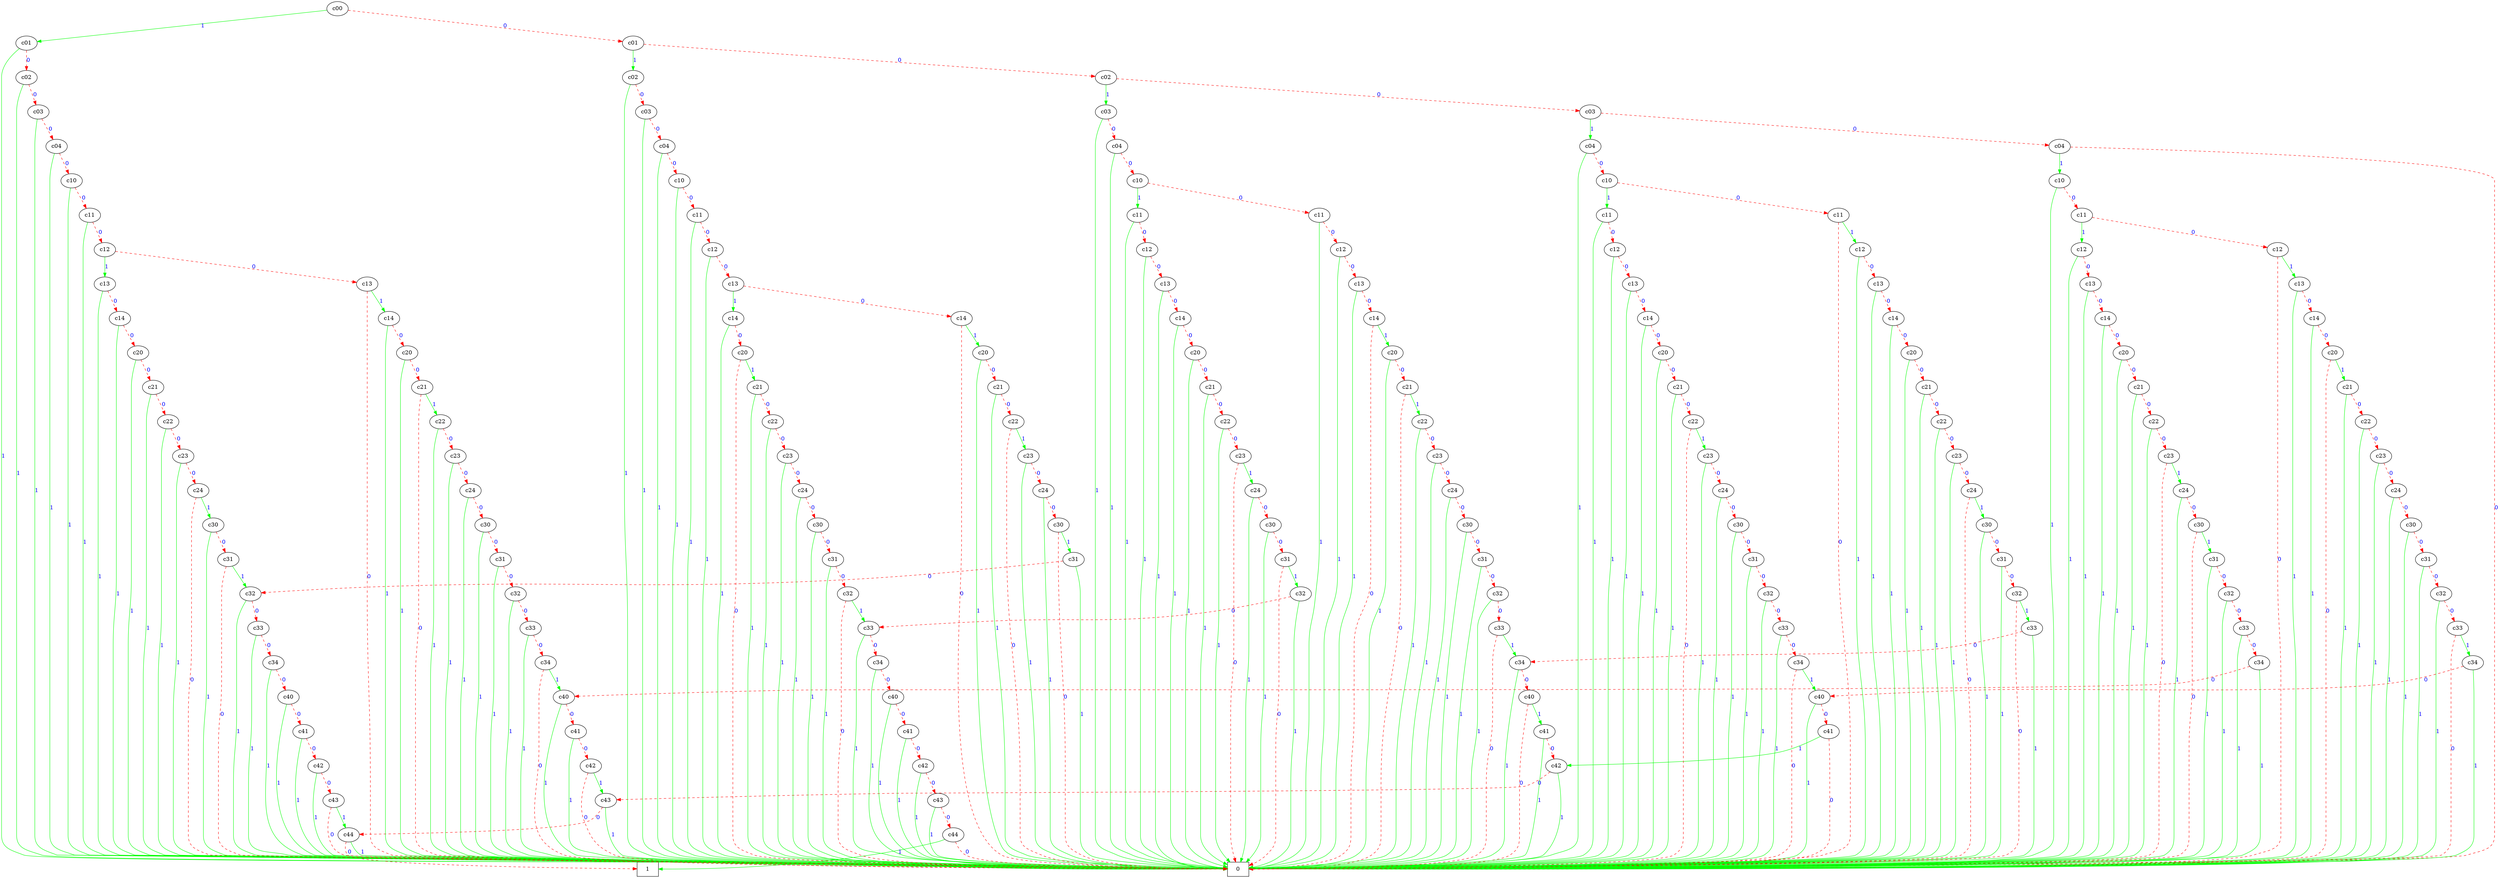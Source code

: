 digraph G {
c00_168 [label="c00"]
c00_168 -> c01_167 [color=Green, label=1, fontcolor=Blue]
c00_168 -> c01_139 [color=Red, style=dashed, label=0, fontcolor=Blue]
c01_139 [label="c01"]
c01_139 -> c02_138 [color=Green, label=1, fontcolor=Blue]
c01_139 -> c02_107 [color=Red, style=dashed, label=0, fontcolor=Blue]
c02_107 [label="c02"]
c02_107 -> c03_106 [color=Green, label=1, fontcolor=Blue]
c02_107 -> c03_71 [color=Red, style=dashed, label=0, fontcolor=Blue]
c03_71 [label="c03"]
c03_71 -> c04_70 [color=Green, label=1, fontcolor=Blue]
c03_71 -> c04_38 [color=Red, style=dashed, label=0, fontcolor=Blue]
c04_38 [label="c04"]
c04_38 -> c10_37 [color=Green, label=1, fontcolor=Blue]
c04_38 -> 0 [color=Red, style=dashed, label=0, fontcolor=Blue]
0 [shape=box]
c10_37 [label="c10"]
c10_37 -> 0 [color=Green, label=1, fontcolor=Blue]
c10_37 -> c11_36 [color=Red, style=dashed, label=0, fontcolor=Blue]
c11_36 [label="c11"]
c11_36 -> c12_35 [color=Green, label=1, fontcolor=Blue]
c11_36 -> c12_19 [color=Red, style=dashed, label=0, fontcolor=Blue]
c12_19 [label="c12"]
c12_19 -> c13_18 [color=Green, label=1, fontcolor=Blue]
c12_19 -> 0 [color=Red, style=dashed, label=0, fontcolor=Blue]
c13_18 [label="c13"]
c13_18 -> 0 [color=Green, label=1, fontcolor=Blue]
c13_18 -> c14_17 [color=Red, style=dashed, label=0, fontcolor=Blue]
c14_17 [label="c14"]
c14_17 -> 0 [color=Green, label=1, fontcolor=Blue]
c14_17 -> c20_16 [color=Red, style=dashed, label=0, fontcolor=Blue]
c20_16 [label="c20"]
c20_16 -> c21_15 [color=Green, label=1, fontcolor=Blue]
c20_16 -> 0 [color=Red, style=dashed, label=0, fontcolor=Blue]
c21_15 [label="c21"]
c21_15 -> 0 [color=Green, label=1, fontcolor=Blue]
c21_15 -> c22_14 [color=Red, style=dashed, label=0, fontcolor=Blue]
c22_14 [label="c22"]
c22_14 -> 0 [color=Green, label=1, fontcolor=Blue]
c22_14 -> c23_13 [color=Red, style=dashed, label=0, fontcolor=Blue]
c23_13 [label="c23"]
c23_13 -> 0 [color=Green, label=1, fontcolor=Blue]
c23_13 -> c24_12 [color=Red, style=dashed, label=0, fontcolor=Blue]
c24_12 [label="c24"]
c24_12 -> 0 [color=Green, label=1, fontcolor=Blue]
c24_12 -> c30_11 [color=Red, style=dashed, label=0, fontcolor=Blue]
c30_11 [label="c30"]
c30_11 -> 0 [color=Green, label=1, fontcolor=Blue]
c30_11 -> c31_10 [color=Red, style=dashed, label=0, fontcolor=Blue]
c31_10 [label="c31"]
c31_10 -> 0 [color=Green, label=1, fontcolor=Blue]
c31_10 -> c32_9 [color=Red, style=dashed, label=0, fontcolor=Blue]
c32_9 [label="c32"]
c32_9 -> 0 [color=Green, label=1, fontcolor=Blue]
c32_9 -> c33_8 [color=Red, style=dashed, label=0, fontcolor=Blue]
c33_8 [label="c33"]
c33_8 -> c34_7 [color=Green, label=1, fontcolor=Blue]
c33_8 -> 0 [color=Red, style=dashed, label=0, fontcolor=Blue]
c34_7 [label="c34"]
c34_7 -> 0 [color=Green, label=1, fontcolor=Blue]
c34_7 -> c40_6 [color=Red, style=dashed, label=0, fontcolor=Blue]
c40_6 [label="c40"]
c40_6 -> 0 [color=Green, label=1, fontcolor=Blue]
c40_6 -> c41_5 [color=Red, style=dashed, label=0, fontcolor=Blue]
c41_5 [label="c41"]
c41_5 -> c42_4 [color=Green, label=1, fontcolor=Blue]
c41_5 -> 0 [color=Red, style=dashed, label=0, fontcolor=Blue]
c42_4 [label="c42"]
c42_4 -> 0 [color=Green, label=1, fontcolor=Blue]
c42_4 -> c43_3 [color=Red, style=dashed, label=0, fontcolor=Blue]
c43_3 [label="c43"]
c43_3 -> 0 [color=Green, label=1, fontcolor=Blue]
c43_3 -> c44_2 [color=Red, style=dashed, label=0, fontcolor=Blue]
c44_2 [label="c44"]
c44_2 -> 0 [color=Green, label=1, fontcolor=Blue]
c44_2 -> 1 [color=Red, style=dashed, label=0, fontcolor=Blue]
1 [shape=box]
c12_35 [label="c12"]
c12_35 -> 0 [color=Green, label=1, fontcolor=Blue]
c12_35 -> c13_34 [color=Red, style=dashed, label=0, fontcolor=Blue]
c13_34 [label="c13"]
c13_34 -> 0 [color=Green, label=1, fontcolor=Blue]
c13_34 -> c14_33 [color=Red, style=dashed, label=0, fontcolor=Blue]
c14_33 [label="c14"]
c14_33 -> 0 [color=Green, label=1, fontcolor=Blue]
c14_33 -> c20_32 [color=Red, style=dashed, label=0, fontcolor=Blue]
c20_32 [label="c20"]
c20_32 -> 0 [color=Green, label=1, fontcolor=Blue]
c20_32 -> c21_31 [color=Red, style=dashed, label=0, fontcolor=Blue]
c21_31 [label="c21"]
c21_31 -> 0 [color=Green, label=1, fontcolor=Blue]
c21_31 -> c22_30 [color=Red, style=dashed, label=0, fontcolor=Blue]
c22_30 [label="c22"]
c22_30 -> 0 [color=Green, label=1, fontcolor=Blue]
c22_30 -> c23_29 [color=Red, style=dashed, label=0, fontcolor=Blue]
c23_29 [label="c23"]
c23_29 -> c24_28 [color=Green, label=1, fontcolor=Blue]
c23_29 -> 0 [color=Red, style=dashed, label=0, fontcolor=Blue]
c24_28 [label="c24"]
c24_28 -> 0 [color=Green, label=1, fontcolor=Blue]
c24_28 -> c30_27 [color=Red, style=dashed, label=0, fontcolor=Blue]
c30_27 [label="c30"]
c30_27 -> c31_26 [color=Green, label=1, fontcolor=Blue]
c30_27 -> 0 [color=Red, style=dashed, label=0, fontcolor=Blue]
c31_26 [label="c31"]
c31_26 -> 0 [color=Green, label=1, fontcolor=Blue]
c31_26 -> c32_25 [color=Red, style=dashed, label=0, fontcolor=Blue]
c32_25 [label="c32"]
c32_25 -> 0 [color=Green, label=1, fontcolor=Blue]
c32_25 -> c33_24 [color=Red, style=dashed, label=0, fontcolor=Blue]
c33_24 [label="c33"]
c33_24 -> 0 [color=Green, label=1, fontcolor=Blue]
c33_24 -> c34_23 [color=Red, style=dashed, label=0, fontcolor=Blue]
c34_23 [label="c34"]
c34_23 -> 0 [color=Green, label=1, fontcolor=Blue]
c34_23 -> c40_22 [color=Red, style=dashed, label=0, fontcolor=Blue]
c40_22 [label="c40"]
c40_22 -> 0 [color=Green, label=1, fontcolor=Blue]
c40_22 -> c41_21 [color=Red, style=dashed, label=0, fontcolor=Blue]
c41_21 [label="c41"]
c41_21 -> 0 [color=Green, label=1, fontcolor=Blue]
c41_21 -> c42_20 [color=Red, style=dashed, label=0, fontcolor=Blue]
c42_20 [label="c42"]
c42_20 -> c43_3 [color=Green, label=1, fontcolor=Blue]
c42_20 -> 0 [color=Red, style=dashed, label=0, fontcolor=Blue]
c04_70 [label="c04"]
c04_70 -> 0 [color=Green, label=1, fontcolor=Blue]
c04_70 -> c10_69 [color=Red, style=dashed, label=0, fontcolor=Blue]
c10_69 [label="c10"]
c10_69 -> c11_68 [color=Green, label=1, fontcolor=Blue]
c10_69 -> c11_54 [color=Red, style=dashed, label=0, fontcolor=Blue]
c11_54 [label="c11"]
c11_54 -> c12_53 [color=Green, label=1, fontcolor=Blue]
c11_54 -> 0 [color=Red, style=dashed, label=0, fontcolor=Blue]
c12_53 [label="c12"]
c12_53 -> 0 [color=Green, label=1, fontcolor=Blue]
c12_53 -> c13_52 [color=Red, style=dashed, label=0, fontcolor=Blue]
c13_52 [label="c13"]
c13_52 -> 0 [color=Green, label=1, fontcolor=Blue]
c13_52 -> c14_51 [color=Red, style=dashed, label=0, fontcolor=Blue]
c14_51 [label="c14"]
c14_51 -> 0 [color=Green, label=1, fontcolor=Blue]
c14_51 -> c20_50 [color=Red, style=dashed, label=0, fontcolor=Blue]
c20_50 [label="c20"]
c20_50 -> 0 [color=Green, label=1, fontcolor=Blue]
c20_50 -> c21_49 [color=Red, style=dashed, label=0, fontcolor=Blue]
c21_49 [label="c21"]
c21_49 -> 0 [color=Green, label=1, fontcolor=Blue]
c21_49 -> c22_48 [color=Red, style=dashed, label=0, fontcolor=Blue]
c22_48 [label="c22"]
c22_48 -> 0 [color=Green, label=1, fontcolor=Blue]
c22_48 -> c23_47 [color=Red, style=dashed, label=0, fontcolor=Blue]
c23_47 [label="c23"]
c23_47 -> 0 [color=Green, label=1, fontcolor=Blue]
c23_47 -> c24_46 [color=Red, style=dashed, label=0, fontcolor=Blue]
c24_46 [label="c24"]
c24_46 -> c30_45 [color=Green, label=1, fontcolor=Blue]
c24_46 -> 0 [color=Red, style=dashed, label=0, fontcolor=Blue]
c30_45 [label="c30"]
c30_45 -> 0 [color=Green, label=1, fontcolor=Blue]
c30_45 -> c31_44 [color=Red, style=dashed, label=0, fontcolor=Blue]
c31_44 [label="c31"]
c31_44 -> 0 [color=Green, label=1, fontcolor=Blue]
c31_44 -> c32_43 [color=Red, style=dashed, label=0, fontcolor=Blue]
c32_43 [label="c32"]
c32_43 -> c33_42 [color=Green, label=1, fontcolor=Blue]
c32_43 -> 0 [color=Red, style=dashed, label=0, fontcolor=Blue]
c33_42 [label="c33"]
c33_42 -> 0 [color=Green, label=1, fontcolor=Blue]
c33_42 -> c34_41 [color=Red, style=dashed, label=0, fontcolor=Blue]
c34_41 [label="c34"]
c34_41 -> 0 [color=Green, label=1, fontcolor=Blue]
c34_41 -> c40_40 [color=Red, style=dashed, label=0, fontcolor=Blue]
c40_40 [label="c40"]
c40_40 -> c41_39 [color=Green, label=1, fontcolor=Blue]
c40_40 -> 0 [color=Red, style=dashed, label=0, fontcolor=Blue]
c41_39 [label="c41"]
c41_39 -> 0 [color=Green, label=1, fontcolor=Blue]
c41_39 -> c42_4 [color=Red, style=dashed, label=0, fontcolor=Blue]
c11_68 [label="c11"]
c11_68 -> 0 [color=Green, label=1, fontcolor=Blue]
c11_68 -> c12_67 [color=Red, style=dashed, label=0, fontcolor=Blue]
c12_67 [label="c12"]
c12_67 -> 0 [color=Green, label=1, fontcolor=Blue]
c12_67 -> c13_66 [color=Red, style=dashed, label=0, fontcolor=Blue]
c13_66 [label="c13"]
c13_66 -> 0 [color=Green, label=1, fontcolor=Blue]
c13_66 -> c14_65 [color=Red, style=dashed, label=0, fontcolor=Blue]
c14_65 [label="c14"]
c14_65 -> 0 [color=Green, label=1, fontcolor=Blue]
c14_65 -> c20_64 [color=Red, style=dashed, label=0, fontcolor=Blue]
c20_64 [label="c20"]
c20_64 -> 0 [color=Green, label=1, fontcolor=Blue]
c20_64 -> c21_63 [color=Red, style=dashed, label=0, fontcolor=Blue]
c21_63 [label="c21"]
c21_63 -> 0 [color=Green, label=1, fontcolor=Blue]
c21_63 -> c22_62 [color=Red, style=dashed, label=0, fontcolor=Blue]
c22_62 [label="c22"]
c22_62 -> c23_61 [color=Green, label=1, fontcolor=Blue]
c22_62 -> 0 [color=Red, style=dashed, label=0, fontcolor=Blue]
c23_61 [label="c23"]
c23_61 -> 0 [color=Green, label=1, fontcolor=Blue]
c23_61 -> c24_60 [color=Red, style=dashed, label=0, fontcolor=Blue]
c24_60 [label="c24"]
c24_60 -> 0 [color=Green, label=1, fontcolor=Blue]
c24_60 -> c30_59 [color=Red, style=dashed, label=0, fontcolor=Blue]
c30_59 [label="c30"]
c30_59 -> 0 [color=Green, label=1, fontcolor=Blue]
c30_59 -> c31_58 [color=Red, style=dashed, label=0, fontcolor=Blue]
c31_58 [label="c31"]
c31_58 -> 0 [color=Green, label=1, fontcolor=Blue]
c31_58 -> c32_57 [color=Red, style=dashed, label=0, fontcolor=Blue]
c32_57 [label="c32"]
c32_57 -> 0 [color=Green, label=1, fontcolor=Blue]
c32_57 -> c33_56 [color=Red, style=dashed, label=0, fontcolor=Blue]
c33_56 [label="c33"]
c33_56 -> 0 [color=Green, label=1, fontcolor=Blue]
c33_56 -> c34_55 [color=Red, style=dashed, label=0, fontcolor=Blue]
c34_55 [label="c34"]
c34_55 -> c40_6 [color=Green, label=1, fontcolor=Blue]
c34_55 -> 0 [color=Red, style=dashed, label=0, fontcolor=Blue]
c03_106 [label="c03"]
c03_106 -> 0 [color=Green, label=1, fontcolor=Blue]
c03_106 -> c04_105 [color=Red, style=dashed, label=0, fontcolor=Blue]
c04_105 [label="c04"]
c04_105 -> 0 [color=Green, label=1, fontcolor=Blue]
c04_105 -> c10_104 [color=Red, style=dashed, label=0, fontcolor=Blue]
c10_104 [label="c10"]
c10_104 -> c11_103 [color=Green, label=1, fontcolor=Blue]
c10_104 -> c11_84 [color=Red, style=dashed, label=0, fontcolor=Blue]
c11_84 [label="c11"]
c11_84 -> 0 [color=Green, label=1, fontcolor=Blue]
c11_84 -> c12_83 [color=Red, style=dashed, label=0, fontcolor=Blue]
c12_83 [label="c12"]
c12_83 -> 0 [color=Green, label=1, fontcolor=Blue]
c12_83 -> c13_82 [color=Red, style=dashed, label=0, fontcolor=Blue]
c13_82 [label="c13"]
c13_82 -> 0 [color=Green, label=1, fontcolor=Blue]
c13_82 -> c14_81 [color=Red, style=dashed, label=0, fontcolor=Blue]
c14_81 [label="c14"]
c14_81 -> c20_80 [color=Green, label=1, fontcolor=Blue]
c14_81 -> 0 [color=Red, style=dashed, label=0, fontcolor=Blue]
c20_80 [label="c20"]
c20_80 -> 0 [color=Green, label=1, fontcolor=Blue]
c20_80 -> c21_79 [color=Red, style=dashed, label=0, fontcolor=Blue]
c21_79 [label="c21"]
c21_79 -> c22_78 [color=Green, label=1, fontcolor=Blue]
c21_79 -> 0 [color=Red, style=dashed, label=0, fontcolor=Blue]
c22_78 [label="c22"]
c22_78 -> 0 [color=Green, label=1, fontcolor=Blue]
c22_78 -> c23_77 [color=Red, style=dashed, label=0, fontcolor=Blue]
c23_77 [label="c23"]
c23_77 -> 0 [color=Green, label=1, fontcolor=Blue]
c23_77 -> c24_76 [color=Red, style=dashed, label=0, fontcolor=Blue]
c24_76 [label="c24"]
c24_76 -> 0 [color=Green, label=1, fontcolor=Blue]
c24_76 -> c30_75 [color=Red, style=dashed, label=0, fontcolor=Blue]
c30_75 [label="c30"]
c30_75 -> 0 [color=Green, label=1, fontcolor=Blue]
c30_75 -> c31_74 [color=Red, style=dashed, label=0, fontcolor=Blue]
c31_74 [label="c31"]
c31_74 -> 0 [color=Green, label=1, fontcolor=Blue]
c31_74 -> c32_73 [color=Red, style=dashed, label=0, fontcolor=Blue]
c32_73 [label="c32"]
c32_73 -> 0 [color=Green, label=1, fontcolor=Blue]
c32_73 -> c33_72 [color=Red, style=dashed, label=0, fontcolor=Blue]
c33_72 [label="c33"]
c33_72 -> c34_41 [color=Green, label=1, fontcolor=Blue]
c33_72 -> 0 [color=Red, style=dashed, label=0, fontcolor=Blue]
c11_103 [label="c11"]
c11_103 -> 0 [color=Green, label=1, fontcolor=Blue]
c11_103 -> c12_102 [color=Red, style=dashed, label=0, fontcolor=Blue]
c12_102 [label="c12"]
c12_102 -> 0 [color=Green, label=1, fontcolor=Blue]
c12_102 -> c13_101 [color=Red, style=dashed, label=0, fontcolor=Blue]
c13_101 [label="c13"]
c13_101 -> 0 [color=Green, label=1, fontcolor=Blue]
c13_101 -> c14_100 [color=Red, style=dashed, label=0, fontcolor=Blue]
c14_100 [label="c14"]
c14_100 -> 0 [color=Green, label=1, fontcolor=Blue]
c14_100 -> c20_99 [color=Red, style=dashed, label=0, fontcolor=Blue]
c20_99 [label="c20"]
c20_99 -> 0 [color=Green, label=1, fontcolor=Blue]
c20_99 -> c21_98 [color=Red, style=dashed, label=0, fontcolor=Blue]
c21_98 [label="c21"]
c21_98 -> 0 [color=Green, label=1, fontcolor=Blue]
c21_98 -> c22_97 [color=Red, style=dashed, label=0, fontcolor=Blue]
c22_97 [label="c22"]
c22_97 -> 0 [color=Green, label=1, fontcolor=Blue]
c22_97 -> c23_96 [color=Red, style=dashed, label=0, fontcolor=Blue]
c23_96 [label="c23"]
c23_96 -> c24_95 [color=Green, label=1, fontcolor=Blue]
c23_96 -> 0 [color=Red, style=dashed, label=0, fontcolor=Blue]
c24_95 [label="c24"]
c24_95 -> 0 [color=Green, label=1, fontcolor=Blue]
c24_95 -> c30_94 [color=Red, style=dashed, label=0, fontcolor=Blue]
c30_94 [label="c30"]
c30_94 -> 0 [color=Green, label=1, fontcolor=Blue]
c30_94 -> c31_93 [color=Red, style=dashed, label=0, fontcolor=Blue]
c31_93 [label="c31"]
c31_93 -> c32_92 [color=Green, label=1, fontcolor=Blue]
c31_93 -> 0 [color=Red, style=dashed, label=0, fontcolor=Blue]
c32_92 [label="c32"]
c32_92 -> 0 [color=Green, label=1, fontcolor=Blue]
c32_92 -> c33_91 [color=Red, style=dashed, label=0, fontcolor=Blue]
c33_91 [label="c33"]
c33_91 -> 0 [color=Green, label=1, fontcolor=Blue]
c33_91 -> c34_90 [color=Red, style=dashed, label=0, fontcolor=Blue]
c34_90 [label="c34"]
c34_90 -> 0 [color=Green, label=1, fontcolor=Blue]
c34_90 -> c40_89 [color=Red, style=dashed, label=0, fontcolor=Blue]
c40_89 [label="c40"]
c40_89 -> 0 [color=Green, label=1, fontcolor=Blue]
c40_89 -> c41_88 [color=Red, style=dashed, label=0, fontcolor=Blue]
c41_88 [label="c41"]
c41_88 -> 0 [color=Green, label=1, fontcolor=Blue]
c41_88 -> c42_87 [color=Red, style=dashed, label=0, fontcolor=Blue]
c42_87 [label="c42"]
c42_87 -> 0 [color=Green, label=1, fontcolor=Blue]
c42_87 -> c43_86 [color=Red, style=dashed, label=0, fontcolor=Blue]
c43_86 [label="c43"]
c43_86 -> 0 [color=Green, label=1, fontcolor=Blue]
c43_86 -> c44_85 [color=Red, style=dashed, label=0, fontcolor=Blue]
c44_85 [label="c44"]
c44_85 -> 1 [color=Green, label=1, fontcolor=Blue]
c44_85 -> 0 [color=Red, style=dashed, label=0, fontcolor=Blue]
c02_138 [label="c02"]
c02_138 -> 0 [color=Green, label=1, fontcolor=Blue]
c02_138 -> c03_137 [color=Red, style=dashed, label=0, fontcolor=Blue]
c03_137 [label="c03"]
c03_137 -> 0 [color=Green, label=1, fontcolor=Blue]
c03_137 -> c04_136 [color=Red, style=dashed, label=0, fontcolor=Blue]
c04_136 [label="c04"]
c04_136 -> 0 [color=Green, label=1, fontcolor=Blue]
c04_136 -> c10_135 [color=Red, style=dashed, label=0, fontcolor=Blue]
c10_135 [label="c10"]
c10_135 -> 0 [color=Green, label=1, fontcolor=Blue]
c10_135 -> c11_134 [color=Red, style=dashed, label=0, fontcolor=Blue]
c11_134 [label="c11"]
c11_134 -> 0 [color=Green, label=1, fontcolor=Blue]
c11_134 -> c12_133 [color=Red, style=dashed, label=0, fontcolor=Blue]
c12_133 [label="c12"]
c12_133 -> 0 [color=Green, label=1, fontcolor=Blue]
c12_133 -> c13_132 [color=Red, style=dashed, label=0, fontcolor=Blue]
c13_132 [label="c13"]
c13_132 -> c14_131 [color=Green, label=1, fontcolor=Blue]
c13_132 -> c14_122 [color=Red, style=dashed, label=0, fontcolor=Blue]
c14_122 [label="c14"]
c14_122 -> c20_121 [color=Green, label=1, fontcolor=Blue]
c14_122 -> 0 [color=Red, style=dashed, label=0, fontcolor=Blue]
c20_121 [label="c20"]
c20_121 -> 0 [color=Green, label=1, fontcolor=Blue]
c20_121 -> c21_120 [color=Red, style=dashed, label=0, fontcolor=Blue]
c21_120 [label="c21"]
c21_120 -> 0 [color=Green, label=1, fontcolor=Blue]
c21_120 -> c22_119 [color=Red, style=dashed, label=0, fontcolor=Blue]
c22_119 [label="c22"]
c22_119 -> c23_118 [color=Green, label=1, fontcolor=Blue]
c22_119 -> 0 [color=Red, style=dashed, label=0, fontcolor=Blue]
c23_118 [label="c23"]
c23_118 -> 0 [color=Green, label=1, fontcolor=Blue]
c23_118 -> c24_117 [color=Red, style=dashed, label=0, fontcolor=Blue]
c24_117 [label="c24"]
c24_117 -> 0 [color=Green, label=1, fontcolor=Blue]
c24_117 -> c30_116 [color=Red, style=dashed, label=0, fontcolor=Blue]
c30_116 [label="c30"]
c30_116 -> c31_115 [color=Green, label=1, fontcolor=Blue]
c30_116 -> 0 [color=Red, style=dashed, label=0, fontcolor=Blue]
c31_115 [label="c31"]
c31_115 -> 0 [color=Green, label=1, fontcolor=Blue]
c31_115 -> c32_114 [color=Red, style=dashed, label=0, fontcolor=Blue]
c32_114 [label="c32"]
c32_114 -> 0 [color=Green, label=1, fontcolor=Blue]
c32_114 -> c33_113 [color=Red, style=dashed, label=0, fontcolor=Blue]
c33_113 [label="c33"]
c33_113 -> 0 [color=Green, label=1, fontcolor=Blue]
c33_113 -> c34_112 [color=Red, style=dashed, label=0, fontcolor=Blue]
c34_112 [label="c34"]
c34_112 -> 0 [color=Green, label=1, fontcolor=Blue]
c34_112 -> c40_111 [color=Red, style=dashed, label=0, fontcolor=Blue]
c40_111 [label="c40"]
c40_111 -> 0 [color=Green, label=1, fontcolor=Blue]
c40_111 -> c41_110 [color=Red, style=dashed, label=0, fontcolor=Blue]
c41_110 [label="c41"]
c41_110 -> 0 [color=Green, label=1, fontcolor=Blue]
c41_110 -> c42_109 [color=Red, style=dashed, label=0, fontcolor=Blue]
c42_109 [label="c42"]
c42_109 -> 0 [color=Green, label=1, fontcolor=Blue]
c42_109 -> c43_108 [color=Red, style=dashed, label=0, fontcolor=Blue]
c43_108 [label="c43"]
c43_108 -> c44_2 [color=Green, label=1, fontcolor=Blue]
c43_108 -> 0 [color=Red, style=dashed, label=0, fontcolor=Blue]
c14_131 [label="c14"]
c14_131 -> 0 [color=Green, label=1, fontcolor=Blue]
c14_131 -> c20_130 [color=Red, style=dashed, label=0, fontcolor=Blue]
c20_130 [label="c20"]
c20_130 -> c21_129 [color=Green, label=1, fontcolor=Blue]
c20_130 -> 0 [color=Red, style=dashed, label=0, fontcolor=Blue]
c21_129 [label="c21"]
c21_129 -> 0 [color=Green, label=1, fontcolor=Blue]
c21_129 -> c22_128 [color=Red, style=dashed, label=0, fontcolor=Blue]
c22_128 [label="c22"]
c22_128 -> 0 [color=Green, label=1, fontcolor=Blue]
c22_128 -> c23_127 [color=Red, style=dashed, label=0, fontcolor=Blue]
c23_127 [label="c23"]
c23_127 -> 0 [color=Green, label=1, fontcolor=Blue]
c23_127 -> c24_126 [color=Red, style=dashed, label=0, fontcolor=Blue]
c24_126 [label="c24"]
c24_126 -> 0 [color=Green, label=1, fontcolor=Blue]
c24_126 -> c30_125 [color=Red, style=dashed, label=0, fontcolor=Blue]
c30_125 [label="c30"]
c30_125 -> 0 [color=Green, label=1, fontcolor=Blue]
c30_125 -> c31_124 [color=Red, style=dashed, label=0, fontcolor=Blue]
c31_124 [label="c31"]
c31_124 -> 0 [color=Green, label=1, fontcolor=Blue]
c31_124 -> c32_123 [color=Red, style=dashed, label=0, fontcolor=Blue]
c32_123 [label="c32"]
c32_123 -> c33_91 [color=Green, label=1, fontcolor=Blue]
c32_123 -> 0 [color=Red, style=dashed, label=0, fontcolor=Blue]
c01_167 [label="c01"]
c01_167 -> 0 [color=Green, label=1, fontcolor=Blue]
c01_167 -> c02_166 [color=Red, style=dashed, label=0, fontcolor=Blue]
c02_166 [label="c02"]
c02_166 -> 0 [color=Green, label=1, fontcolor=Blue]
c02_166 -> c03_165 [color=Red, style=dashed, label=0, fontcolor=Blue]
c03_165 [label="c03"]
c03_165 -> 0 [color=Green, label=1, fontcolor=Blue]
c03_165 -> c04_164 [color=Red, style=dashed, label=0, fontcolor=Blue]
c04_164 [label="c04"]
c04_164 -> 0 [color=Green, label=1, fontcolor=Blue]
c04_164 -> c10_163 [color=Red, style=dashed, label=0, fontcolor=Blue]
c10_163 [label="c10"]
c10_163 -> 0 [color=Green, label=1, fontcolor=Blue]
c10_163 -> c11_162 [color=Red, style=dashed, label=0, fontcolor=Blue]
c11_162 [label="c11"]
c11_162 -> 0 [color=Green, label=1, fontcolor=Blue]
c11_162 -> c12_161 [color=Red, style=dashed, label=0, fontcolor=Blue]
c12_161 [label="c12"]
c12_161 -> c13_160 [color=Green, label=1, fontcolor=Blue]
c12_161 -> c13_151 [color=Red, style=dashed, label=0, fontcolor=Blue]
c13_151 [label="c13"]
c13_151 -> c14_150 [color=Green, label=1, fontcolor=Blue]
c13_151 -> 0 [color=Red, style=dashed, label=0, fontcolor=Blue]
c14_150 [label="c14"]
c14_150 -> 0 [color=Green, label=1, fontcolor=Blue]
c14_150 -> c20_149 [color=Red, style=dashed, label=0, fontcolor=Blue]
c20_149 [label="c20"]
c20_149 -> 0 [color=Green, label=1, fontcolor=Blue]
c20_149 -> c21_148 [color=Red, style=dashed, label=0, fontcolor=Blue]
c21_148 [label="c21"]
c21_148 -> c22_147 [color=Green, label=1, fontcolor=Blue]
c21_148 -> 0 [color=Red, style=dashed, label=0, fontcolor=Blue]
c22_147 [label="c22"]
c22_147 -> 0 [color=Green, label=1, fontcolor=Blue]
c22_147 -> c23_146 [color=Red, style=dashed, label=0, fontcolor=Blue]
c23_146 [label="c23"]
c23_146 -> 0 [color=Green, label=1, fontcolor=Blue]
c23_146 -> c24_145 [color=Red, style=dashed, label=0, fontcolor=Blue]
c24_145 [label="c24"]
c24_145 -> 0 [color=Green, label=1, fontcolor=Blue]
c24_145 -> c30_144 [color=Red, style=dashed, label=0, fontcolor=Blue]
c30_144 [label="c30"]
c30_144 -> 0 [color=Green, label=1, fontcolor=Blue]
c30_144 -> c31_143 [color=Red, style=dashed, label=0, fontcolor=Blue]
c31_143 [label="c31"]
c31_143 -> 0 [color=Green, label=1, fontcolor=Blue]
c31_143 -> c32_142 [color=Red, style=dashed, label=0, fontcolor=Blue]
c32_142 [label="c32"]
c32_142 -> 0 [color=Green, label=1, fontcolor=Blue]
c32_142 -> c33_141 [color=Red, style=dashed, label=0, fontcolor=Blue]
c33_141 [label="c33"]
c33_141 -> 0 [color=Green, label=1, fontcolor=Blue]
c33_141 -> c34_140 [color=Red, style=dashed, label=0, fontcolor=Blue]
c34_140 [label="c34"]
c34_140 -> c40_22 [color=Green, label=1, fontcolor=Blue]
c34_140 -> 0 [color=Red, style=dashed, label=0, fontcolor=Blue]
c13_160 [label="c13"]
c13_160 -> 0 [color=Green, label=1, fontcolor=Blue]
c13_160 -> c14_159 [color=Red, style=dashed, label=0, fontcolor=Blue]
c14_159 [label="c14"]
c14_159 -> 0 [color=Green, label=1, fontcolor=Blue]
c14_159 -> c20_158 [color=Red, style=dashed, label=0, fontcolor=Blue]
c20_158 [label="c20"]
c20_158 -> 0 [color=Green, label=1, fontcolor=Blue]
c20_158 -> c21_157 [color=Red, style=dashed, label=0, fontcolor=Blue]
c21_157 [label="c21"]
c21_157 -> 0 [color=Green, label=1, fontcolor=Blue]
c21_157 -> c22_156 [color=Red, style=dashed, label=0, fontcolor=Blue]
c22_156 [label="c22"]
c22_156 -> 0 [color=Green, label=1, fontcolor=Blue]
c22_156 -> c23_155 [color=Red, style=dashed, label=0, fontcolor=Blue]
c23_155 [label="c23"]
c23_155 -> 0 [color=Green, label=1, fontcolor=Blue]
c23_155 -> c24_154 [color=Red, style=dashed, label=0, fontcolor=Blue]
c24_154 [label="c24"]
c24_154 -> c30_153 [color=Green, label=1, fontcolor=Blue]
c24_154 -> 0 [color=Red, style=dashed, label=0, fontcolor=Blue]
c30_153 [label="c30"]
c30_153 -> 0 [color=Green, label=1, fontcolor=Blue]
c30_153 -> c31_152 [color=Red, style=dashed, label=0, fontcolor=Blue]
c31_152 [label="c31"]
c31_152 -> c32_114 [color=Green, label=1, fontcolor=Blue]
c31_152 -> 0 [color=Red, style=dashed, label=0, fontcolor=Blue]
}
